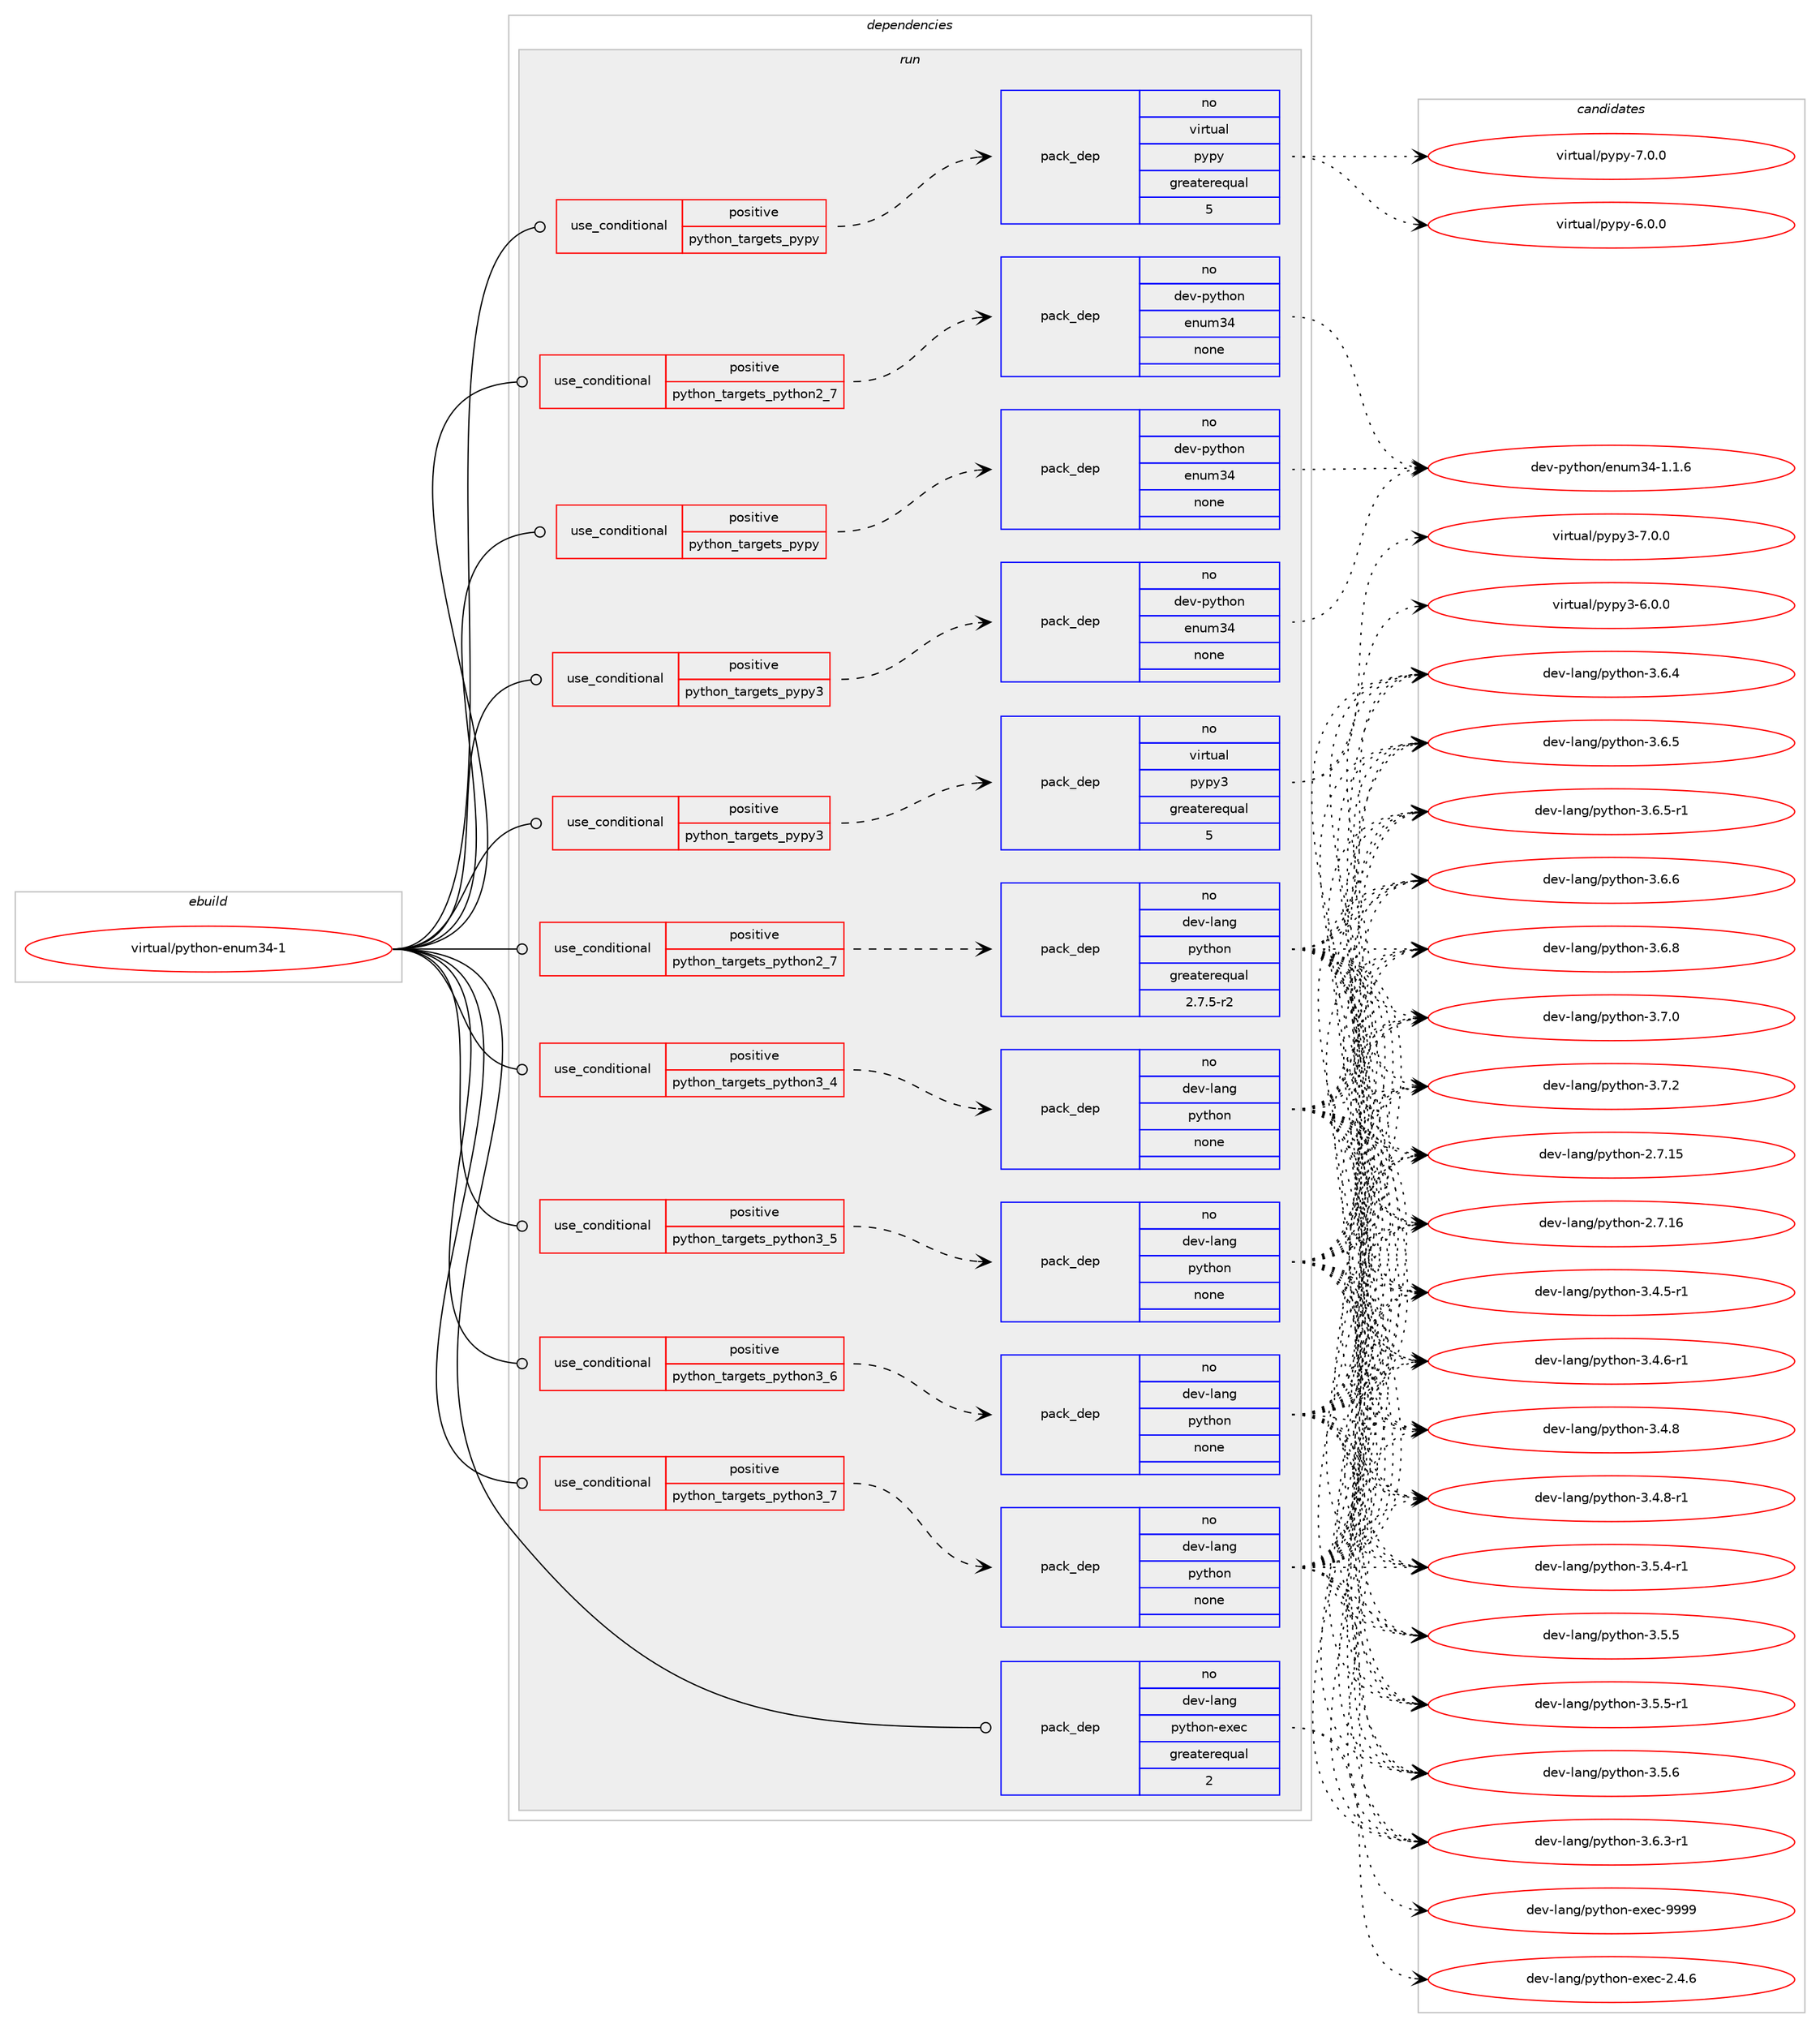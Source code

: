 digraph prolog {

# *************
# Graph options
# *************

newrank=true;
concentrate=true;
compound=true;
graph [rankdir=LR,fontname=Helvetica,fontsize=10,ranksep=1.5];#, ranksep=2.5, nodesep=0.2];
edge  [arrowhead=vee];
node  [fontname=Helvetica,fontsize=10];

# **********
# The ebuild
# **********

subgraph cluster_leftcol {
color=gray;
rank=same;
label=<<i>ebuild</i>>;
id [label="virtual/python-enum34-1", color=red, width=4, href="../virtual/python-enum34-1.svg"];
}

# ****************
# The dependencies
# ****************

subgraph cluster_midcol {
color=gray;
label=<<i>dependencies</i>>;
subgraph cluster_compile {
fillcolor="#eeeeee";
style=filled;
label=<<i>compile</i>>;
}
subgraph cluster_compileandrun {
fillcolor="#eeeeee";
style=filled;
label=<<i>compile and run</i>>;
}
subgraph cluster_run {
fillcolor="#eeeeee";
style=filled;
label=<<i>run</i>>;
subgraph cond462665 {
dependency1742941 [label=<<TABLE BORDER="0" CELLBORDER="1" CELLSPACING="0" CELLPADDING="4"><TR><TD ROWSPAN="3" CELLPADDING="10">use_conditional</TD></TR><TR><TD>positive</TD></TR><TR><TD>python_targets_pypy</TD></TR></TABLE>>, shape=none, color=red];
subgraph pack1251190 {
dependency1742942 [label=<<TABLE BORDER="0" CELLBORDER="1" CELLSPACING="0" CELLPADDING="4" WIDTH="220"><TR><TD ROWSPAN="6" CELLPADDING="30">pack_dep</TD></TR><TR><TD WIDTH="110">no</TD></TR><TR><TD>dev-python</TD></TR><TR><TD>enum34</TD></TR><TR><TD>none</TD></TR><TR><TD></TD></TR></TABLE>>, shape=none, color=blue];
}
dependency1742941:e -> dependency1742942:w [weight=20,style="dashed",arrowhead="vee"];
}
id:e -> dependency1742941:w [weight=20,style="solid",arrowhead="odot"];
subgraph cond462666 {
dependency1742943 [label=<<TABLE BORDER="0" CELLBORDER="1" CELLSPACING="0" CELLPADDING="4"><TR><TD ROWSPAN="3" CELLPADDING="10">use_conditional</TD></TR><TR><TD>positive</TD></TR><TR><TD>python_targets_pypy</TD></TR></TABLE>>, shape=none, color=red];
subgraph pack1251191 {
dependency1742944 [label=<<TABLE BORDER="0" CELLBORDER="1" CELLSPACING="0" CELLPADDING="4" WIDTH="220"><TR><TD ROWSPAN="6" CELLPADDING="30">pack_dep</TD></TR><TR><TD WIDTH="110">no</TD></TR><TR><TD>virtual</TD></TR><TR><TD>pypy</TD></TR><TR><TD>greaterequal</TD></TR><TR><TD>5</TD></TR></TABLE>>, shape=none, color=blue];
}
dependency1742943:e -> dependency1742944:w [weight=20,style="dashed",arrowhead="vee"];
}
id:e -> dependency1742943:w [weight=20,style="solid",arrowhead="odot"];
subgraph cond462667 {
dependency1742945 [label=<<TABLE BORDER="0" CELLBORDER="1" CELLSPACING="0" CELLPADDING="4"><TR><TD ROWSPAN="3" CELLPADDING="10">use_conditional</TD></TR><TR><TD>positive</TD></TR><TR><TD>python_targets_pypy3</TD></TR></TABLE>>, shape=none, color=red];
subgraph pack1251192 {
dependency1742946 [label=<<TABLE BORDER="0" CELLBORDER="1" CELLSPACING="0" CELLPADDING="4" WIDTH="220"><TR><TD ROWSPAN="6" CELLPADDING="30">pack_dep</TD></TR><TR><TD WIDTH="110">no</TD></TR><TR><TD>dev-python</TD></TR><TR><TD>enum34</TD></TR><TR><TD>none</TD></TR><TR><TD></TD></TR></TABLE>>, shape=none, color=blue];
}
dependency1742945:e -> dependency1742946:w [weight=20,style="dashed",arrowhead="vee"];
}
id:e -> dependency1742945:w [weight=20,style="solid",arrowhead="odot"];
subgraph cond462668 {
dependency1742947 [label=<<TABLE BORDER="0" CELLBORDER="1" CELLSPACING="0" CELLPADDING="4"><TR><TD ROWSPAN="3" CELLPADDING="10">use_conditional</TD></TR><TR><TD>positive</TD></TR><TR><TD>python_targets_pypy3</TD></TR></TABLE>>, shape=none, color=red];
subgraph pack1251193 {
dependency1742948 [label=<<TABLE BORDER="0" CELLBORDER="1" CELLSPACING="0" CELLPADDING="4" WIDTH="220"><TR><TD ROWSPAN="6" CELLPADDING="30">pack_dep</TD></TR><TR><TD WIDTH="110">no</TD></TR><TR><TD>virtual</TD></TR><TR><TD>pypy3</TD></TR><TR><TD>greaterequal</TD></TR><TR><TD>5</TD></TR></TABLE>>, shape=none, color=blue];
}
dependency1742947:e -> dependency1742948:w [weight=20,style="dashed",arrowhead="vee"];
}
id:e -> dependency1742947:w [weight=20,style="solid",arrowhead="odot"];
subgraph cond462669 {
dependency1742949 [label=<<TABLE BORDER="0" CELLBORDER="1" CELLSPACING="0" CELLPADDING="4"><TR><TD ROWSPAN="3" CELLPADDING="10">use_conditional</TD></TR><TR><TD>positive</TD></TR><TR><TD>python_targets_python2_7</TD></TR></TABLE>>, shape=none, color=red];
subgraph pack1251194 {
dependency1742950 [label=<<TABLE BORDER="0" CELLBORDER="1" CELLSPACING="0" CELLPADDING="4" WIDTH="220"><TR><TD ROWSPAN="6" CELLPADDING="30">pack_dep</TD></TR><TR><TD WIDTH="110">no</TD></TR><TR><TD>dev-lang</TD></TR><TR><TD>python</TD></TR><TR><TD>greaterequal</TD></TR><TR><TD>2.7.5-r2</TD></TR></TABLE>>, shape=none, color=blue];
}
dependency1742949:e -> dependency1742950:w [weight=20,style="dashed",arrowhead="vee"];
}
id:e -> dependency1742949:w [weight=20,style="solid",arrowhead="odot"];
subgraph cond462670 {
dependency1742951 [label=<<TABLE BORDER="0" CELLBORDER="1" CELLSPACING="0" CELLPADDING="4"><TR><TD ROWSPAN="3" CELLPADDING="10">use_conditional</TD></TR><TR><TD>positive</TD></TR><TR><TD>python_targets_python2_7</TD></TR></TABLE>>, shape=none, color=red];
subgraph pack1251195 {
dependency1742952 [label=<<TABLE BORDER="0" CELLBORDER="1" CELLSPACING="0" CELLPADDING="4" WIDTH="220"><TR><TD ROWSPAN="6" CELLPADDING="30">pack_dep</TD></TR><TR><TD WIDTH="110">no</TD></TR><TR><TD>dev-python</TD></TR><TR><TD>enum34</TD></TR><TR><TD>none</TD></TR><TR><TD></TD></TR></TABLE>>, shape=none, color=blue];
}
dependency1742951:e -> dependency1742952:w [weight=20,style="dashed",arrowhead="vee"];
}
id:e -> dependency1742951:w [weight=20,style="solid",arrowhead="odot"];
subgraph cond462671 {
dependency1742953 [label=<<TABLE BORDER="0" CELLBORDER="1" CELLSPACING="0" CELLPADDING="4"><TR><TD ROWSPAN="3" CELLPADDING="10">use_conditional</TD></TR><TR><TD>positive</TD></TR><TR><TD>python_targets_python3_4</TD></TR></TABLE>>, shape=none, color=red];
subgraph pack1251196 {
dependency1742954 [label=<<TABLE BORDER="0" CELLBORDER="1" CELLSPACING="0" CELLPADDING="4" WIDTH="220"><TR><TD ROWSPAN="6" CELLPADDING="30">pack_dep</TD></TR><TR><TD WIDTH="110">no</TD></TR><TR><TD>dev-lang</TD></TR><TR><TD>python</TD></TR><TR><TD>none</TD></TR><TR><TD></TD></TR></TABLE>>, shape=none, color=blue];
}
dependency1742953:e -> dependency1742954:w [weight=20,style="dashed",arrowhead="vee"];
}
id:e -> dependency1742953:w [weight=20,style="solid",arrowhead="odot"];
subgraph cond462672 {
dependency1742955 [label=<<TABLE BORDER="0" CELLBORDER="1" CELLSPACING="0" CELLPADDING="4"><TR><TD ROWSPAN="3" CELLPADDING="10">use_conditional</TD></TR><TR><TD>positive</TD></TR><TR><TD>python_targets_python3_5</TD></TR></TABLE>>, shape=none, color=red];
subgraph pack1251197 {
dependency1742956 [label=<<TABLE BORDER="0" CELLBORDER="1" CELLSPACING="0" CELLPADDING="4" WIDTH="220"><TR><TD ROWSPAN="6" CELLPADDING="30">pack_dep</TD></TR><TR><TD WIDTH="110">no</TD></TR><TR><TD>dev-lang</TD></TR><TR><TD>python</TD></TR><TR><TD>none</TD></TR><TR><TD></TD></TR></TABLE>>, shape=none, color=blue];
}
dependency1742955:e -> dependency1742956:w [weight=20,style="dashed",arrowhead="vee"];
}
id:e -> dependency1742955:w [weight=20,style="solid",arrowhead="odot"];
subgraph cond462673 {
dependency1742957 [label=<<TABLE BORDER="0" CELLBORDER="1" CELLSPACING="0" CELLPADDING="4"><TR><TD ROWSPAN="3" CELLPADDING="10">use_conditional</TD></TR><TR><TD>positive</TD></TR><TR><TD>python_targets_python3_6</TD></TR></TABLE>>, shape=none, color=red];
subgraph pack1251198 {
dependency1742958 [label=<<TABLE BORDER="0" CELLBORDER="1" CELLSPACING="0" CELLPADDING="4" WIDTH="220"><TR><TD ROWSPAN="6" CELLPADDING="30">pack_dep</TD></TR><TR><TD WIDTH="110">no</TD></TR><TR><TD>dev-lang</TD></TR><TR><TD>python</TD></TR><TR><TD>none</TD></TR><TR><TD></TD></TR></TABLE>>, shape=none, color=blue];
}
dependency1742957:e -> dependency1742958:w [weight=20,style="dashed",arrowhead="vee"];
}
id:e -> dependency1742957:w [weight=20,style="solid",arrowhead="odot"];
subgraph cond462674 {
dependency1742959 [label=<<TABLE BORDER="0" CELLBORDER="1" CELLSPACING="0" CELLPADDING="4"><TR><TD ROWSPAN="3" CELLPADDING="10">use_conditional</TD></TR><TR><TD>positive</TD></TR><TR><TD>python_targets_python3_7</TD></TR></TABLE>>, shape=none, color=red];
subgraph pack1251199 {
dependency1742960 [label=<<TABLE BORDER="0" CELLBORDER="1" CELLSPACING="0" CELLPADDING="4" WIDTH="220"><TR><TD ROWSPAN="6" CELLPADDING="30">pack_dep</TD></TR><TR><TD WIDTH="110">no</TD></TR><TR><TD>dev-lang</TD></TR><TR><TD>python</TD></TR><TR><TD>none</TD></TR><TR><TD></TD></TR></TABLE>>, shape=none, color=blue];
}
dependency1742959:e -> dependency1742960:w [weight=20,style="dashed",arrowhead="vee"];
}
id:e -> dependency1742959:w [weight=20,style="solid",arrowhead="odot"];
subgraph pack1251200 {
dependency1742961 [label=<<TABLE BORDER="0" CELLBORDER="1" CELLSPACING="0" CELLPADDING="4" WIDTH="220"><TR><TD ROWSPAN="6" CELLPADDING="30">pack_dep</TD></TR><TR><TD WIDTH="110">no</TD></TR><TR><TD>dev-lang</TD></TR><TR><TD>python-exec</TD></TR><TR><TD>greaterequal</TD></TR><TR><TD>2</TD></TR></TABLE>>, shape=none, color=blue];
}
id:e -> dependency1742961:w [weight=20,style="solid",arrowhead="odot"];
}
}

# **************
# The candidates
# **************

subgraph cluster_choices {
rank=same;
color=gray;
label=<<i>candidates</i>>;

subgraph choice1251190 {
color=black;
nodesep=1;
choice10010111845112121116104111110471011101171095152454946494654 [label="dev-python/enum34-1.1.6", color=red, width=4,href="../dev-python/enum34-1.1.6.svg"];
dependency1742942:e -> choice10010111845112121116104111110471011101171095152454946494654:w [style=dotted,weight="100"];
}
subgraph choice1251191 {
color=black;
nodesep=1;
choice1181051141161179710847112121112121455446484648 [label="virtual/pypy-6.0.0", color=red, width=4,href="../virtual/pypy-6.0.0.svg"];
choice1181051141161179710847112121112121455546484648 [label="virtual/pypy-7.0.0", color=red, width=4,href="../virtual/pypy-7.0.0.svg"];
dependency1742944:e -> choice1181051141161179710847112121112121455446484648:w [style=dotted,weight="100"];
dependency1742944:e -> choice1181051141161179710847112121112121455546484648:w [style=dotted,weight="100"];
}
subgraph choice1251192 {
color=black;
nodesep=1;
choice10010111845112121116104111110471011101171095152454946494654 [label="dev-python/enum34-1.1.6", color=red, width=4,href="../dev-python/enum34-1.1.6.svg"];
dependency1742946:e -> choice10010111845112121116104111110471011101171095152454946494654:w [style=dotted,weight="100"];
}
subgraph choice1251193 {
color=black;
nodesep=1;
choice118105114116117971084711212111212151455446484648 [label="virtual/pypy3-6.0.0", color=red, width=4,href="../virtual/pypy3-6.0.0.svg"];
choice118105114116117971084711212111212151455546484648 [label="virtual/pypy3-7.0.0", color=red, width=4,href="../virtual/pypy3-7.0.0.svg"];
dependency1742948:e -> choice118105114116117971084711212111212151455446484648:w [style=dotted,weight="100"];
dependency1742948:e -> choice118105114116117971084711212111212151455546484648:w [style=dotted,weight="100"];
}
subgraph choice1251194 {
color=black;
nodesep=1;
choice10010111845108971101034711212111610411111045504655464953 [label="dev-lang/python-2.7.15", color=red, width=4,href="../dev-lang/python-2.7.15.svg"];
choice10010111845108971101034711212111610411111045504655464954 [label="dev-lang/python-2.7.16", color=red, width=4,href="../dev-lang/python-2.7.16.svg"];
choice1001011184510897110103471121211161041111104551465246534511449 [label="dev-lang/python-3.4.5-r1", color=red, width=4,href="../dev-lang/python-3.4.5-r1.svg"];
choice1001011184510897110103471121211161041111104551465246544511449 [label="dev-lang/python-3.4.6-r1", color=red, width=4,href="../dev-lang/python-3.4.6-r1.svg"];
choice100101118451089711010347112121116104111110455146524656 [label="dev-lang/python-3.4.8", color=red, width=4,href="../dev-lang/python-3.4.8.svg"];
choice1001011184510897110103471121211161041111104551465246564511449 [label="dev-lang/python-3.4.8-r1", color=red, width=4,href="../dev-lang/python-3.4.8-r1.svg"];
choice1001011184510897110103471121211161041111104551465346524511449 [label="dev-lang/python-3.5.4-r1", color=red, width=4,href="../dev-lang/python-3.5.4-r1.svg"];
choice100101118451089711010347112121116104111110455146534653 [label="dev-lang/python-3.5.5", color=red, width=4,href="../dev-lang/python-3.5.5.svg"];
choice1001011184510897110103471121211161041111104551465346534511449 [label="dev-lang/python-3.5.5-r1", color=red, width=4,href="../dev-lang/python-3.5.5-r1.svg"];
choice100101118451089711010347112121116104111110455146534654 [label="dev-lang/python-3.5.6", color=red, width=4,href="../dev-lang/python-3.5.6.svg"];
choice1001011184510897110103471121211161041111104551465446514511449 [label="dev-lang/python-3.6.3-r1", color=red, width=4,href="../dev-lang/python-3.6.3-r1.svg"];
choice100101118451089711010347112121116104111110455146544652 [label="dev-lang/python-3.6.4", color=red, width=4,href="../dev-lang/python-3.6.4.svg"];
choice100101118451089711010347112121116104111110455146544653 [label="dev-lang/python-3.6.5", color=red, width=4,href="../dev-lang/python-3.6.5.svg"];
choice1001011184510897110103471121211161041111104551465446534511449 [label="dev-lang/python-3.6.5-r1", color=red, width=4,href="../dev-lang/python-3.6.5-r1.svg"];
choice100101118451089711010347112121116104111110455146544654 [label="dev-lang/python-3.6.6", color=red, width=4,href="../dev-lang/python-3.6.6.svg"];
choice100101118451089711010347112121116104111110455146544656 [label="dev-lang/python-3.6.8", color=red, width=4,href="../dev-lang/python-3.6.8.svg"];
choice100101118451089711010347112121116104111110455146554648 [label="dev-lang/python-3.7.0", color=red, width=4,href="../dev-lang/python-3.7.0.svg"];
choice100101118451089711010347112121116104111110455146554650 [label="dev-lang/python-3.7.2", color=red, width=4,href="../dev-lang/python-3.7.2.svg"];
dependency1742950:e -> choice10010111845108971101034711212111610411111045504655464953:w [style=dotted,weight="100"];
dependency1742950:e -> choice10010111845108971101034711212111610411111045504655464954:w [style=dotted,weight="100"];
dependency1742950:e -> choice1001011184510897110103471121211161041111104551465246534511449:w [style=dotted,weight="100"];
dependency1742950:e -> choice1001011184510897110103471121211161041111104551465246544511449:w [style=dotted,weight="100"];
dependency1742950:e -> choice100101118451089711010347112121116104111110455146524656:w [style=dotted,weight="100"];
dependency1742950:e -> choice1001011184510897110103471121211161041111104551465246564511449:w [style=dotted,weight="100"];
dependency1742950:e -> choice1001011184510897110103471121211161041111104551465346524511449:w [style=dotted,weight="100"];
dependency1742950:e -> choice100101118451089711010347112121116104111110455146534653:w [style=dotted,weight="100"];
dependency1742950:e -> choice1001011184510897110103471121211161041111104551465346534511449:w [style=dotted,weight="100"];
dependency1742950:e -> choice100101118451089711010347112121116104111110455146534654:w [style=dotted,weight="100"];
dependency1742950:e -> choice1001011184510897110103471121211161041111104551465446514511449:w [style=dotted,weight="100"];
dependency1742950:e -> choice100101118451089711010347112121116104111110455146544652:w [style=dotted,weight="100"];
dependency1742950:e -> choice100101118451089711010347112121116104111110455146544653:w [style=dotted,weight="100"];
dependency1742950:e -> choice1001011184510897110103471121211161041111104551465446534511449:w [style=dotted,weight="100"];
dependency1742950:e -> choice100101118451089711010347112121116104111110455146544654:w [style=dotted,weight="100"];
dependency1742950:e -> choice100101118451089711010347112121116104111110455146544656:w [style=dotted,weight="100"];
dependency1742950:e -> choice100101118451089711010347112121116104111110455146554648:w [style=dotted,weight="100"];
dependency1742950:e -> choice100101118451089711010347112121116104111110455146554650:w [style=dotted,weight="100"];
}
subgraph choice1251195 {
color=black;
nodesep=1;
choice10010111845112121116104111110471011101171095152454946494654 [label="dev-python/enum34-1.1.6", color=red, width=4,href="../dev-python/enum34-1.1.6.svg"];
dependency1742952:e -> choice10010111845112121116104111110471011101171095152454946494654:w [style=dotted,weight="100"];
}
subgraph choice1251196 {
color=black;
nodesep=1;
choice10010111845108971101034711212111610411111045504655464953 [label="dev-lang/python-2.7.15", color=red, width=4,href="../dev-lang/python-2.7.15.svg"];
choice10010111845108971101034711212111610411111045504655464954 [label="dev-lang/python-2.7.16", color=red, width=4,href="../dev-lang/python-2.7.16.svg"];
choice1001011184510897110103471121211161041111104551465246534511449 [label="dev-lang/python-3.4.5-r1", color=red, width=4,href="../dev-lang/python-3.4.5-r1.svg"];
choice1001011184510897110103471121211161041111104551465246544511449 [label="dev-lang/python-3.4.6-r1", color=red, width=4,href="../dev-lang/python-3.4.6-r1.svg"];
choice100101118451089711010347112121116104111110455146524656 [label="dev-lang/python-3.4.8", color=red, width=4,href="../dev-lang/python-3.4.8.svg"];
choice1001011184510897110103471121211161041111104551465246564511449 [label="dev-lang/python-3.4.8-r1", color=red, width=4,href="../dev-lang/python-3.4.8-r1.svg"];
choice1001011184510897110103471121211161041111104551465346524511449 [label="dev-lang/python-3.5.4-r1", color=red, width=4,href="../dev-lang/python-3.5.4-r1.svg"];
choice100101118451089711010347112121116104111110455146534653 [label="dev-lang/python-3.5.5", color=red, width=4,href="../dev-lang/python-3.5.5.svg"];
choice1001011184510897110103471121211161041111104551465346534511449 [label="dev-lang/python-3.5.5-r1", color=red, width=4,href="../dev-lang/python-3.5.5-r1.svg"];
choice100101118451089711010347112121116104111110455146534654 [label="dev-lang/python-3.5.6", color=red, width=4,href="../dev-lang/python-3.5.6.svg"];
choice1001011184510897110103471121211161041111104551465446514511449 [label="dev-lang/python-3.6.3-r1", color=red, width=4,href="../dev-lang/python-3.6.3-r1.svg"];
choice100101118451089711010347112121116104111110455146544652 [label="dev-lang/python-3.6.4", color=red, width=4,href="../dev-lang/python-3.6.4.svg"];
choice100101118451089711010347112121116104111110455146544653 [label="dev-lang/python-3.6.5", color=red, width=4,href="../dev-lang/python-3.6.5.svg"];
choice1001011184510897110103471121211161041111104551465446534511449 [label="dev-lang/python-3.6.5-r1", color=red, width=4,href="../dev-lang/python-3.6.5-r1.svg"];
choice100101118451089711010347112121116104111110455146544654 [label="dev-lang/python-3.6.6", color=red, width=4,href="../dev-lang/python-3.6.6.svg"];
choice100101118451089711010347112121116104111110455146544656 [label="dev-lang/python-3.6.8", color=red, width=4,href="../dev-lang/python-3.6.8.svg"];
choice100101118451089711010347112121116104111110455146554648 [label="dev-lang/python-3.7.0", color=red, width=4,href="../dev-lang/python-3.7.0.svg"];
choice100101118451089711010347112121116104111110455146554650 [label="dev-lang/python-3.7.2", color=red, width=4,href="../dev-lang/python-3.7.2.svg"];
dependency1742954:e -> choice10010111845108971101034711212111610411111045504655464953:w [style=dotted,weight="100"];
dependency1742954:e -> choice10010111845108971101034711212111610411111045504655464954:w [style=dotted,weight="100"];
dependency1742954:e -> choice1001011184510897110103471121211161041111104551465246534511449:w [style=dotted,weight="100"];
dependency1742954:e -> choice1001011184510897110103471121211161041111104551465246544511449:w [style=dotted,weight="100"];
dependency1742954:e -> choice100101118451089711010347112121116104111110455146524656:w [style=dotted,weight="100"];
dependency1742954:e -> choice1001011184510897110103471121211161041111104551465246564511449:w [style=dotted,weight="100"];
dependency1742954:e -> choice1001011184510897110103471121211161041111104551465346524511449:w [style=dotted,weight="100"];
dependency1742954:e -> choice100101118451089711010347112121116104111110455146534653:w [style=dotted,weight="100"];
dependency1742954:e -> choice1001011184510897110103471121211161041111104551465346534511449:w [style=dotted,weight="100"];
dependency1742954:e -> choice100101118451089711010347112121116104111110455146534654:w [style=dotted,weight="100"];
dependency1742954:e -> choice1001011184510897110103471121211161041111104551465446514511449:w [style=dotted,weight="100"];
dependency1742954:e -> choice100101118451089711010347112121116104111110455146544652:w [style=dotted,weight="100"];
dependency1742954:e -> choice100101118451089711010347112121116104111110455146544653:w [style=dotted,weight="100"];
dependency1742954:e -> choice1001011184510897110103471121211161041111104551465446534511449:w [style=dotted,weight="100"];
dependency1742954:e -> choice100101118451089711010347112121116104111110455146544654:w [style=dotted,weight="100"];
dependency1742954:e -> choice100101118451089711010347112121116104111110455146544656:w [style=dotted,weight="100"];
dependency1742954:e -> choice100101118451089711010347112121116104111110455146554648:w [style=dotted,weight="100"];
dependency1742954:e -> choice100101118451089711010347112121116104111110455146554650:w [style=dotted,weight="100"];
}
subgraph choice1251197 {
color=black;
nodesep=1;
choice10010111845108971101034711212111610411111045504655464953 [label="dev-lang/python-2.7.15", color=red, width=4,href="../dev-lang/python-2.7.15.svg"];
choice10010111845108971101034711212111610411111045504655464954 [label="dev-lang/python-2.7.16", color=red, width=4,href="../dev-lang/python-2.7.16.svg"];
choice1001011184510897110103471121211161041111104551465246534511449 [label="dev-lang/python-3.4.5-r1", color=red, width=4,href="../dev-lang/python-3.4.5-r1.svg"];
choice1001011184510897110103471121211161041111104551465246544511449 [label="dev-lang/python-3.4.6-r1", color=red, width=4,href="../dev-lang/python-3.4.6-r1.svg"];
choice100101118451089711010347112121116104111110455146524656 [label="dev-lang/python-3.4.8", color=red, width=4,href="../dev-lang/python-3.4.8.svg"];
choice1001011184510897110103471121211161041111104551465246564511449 [label="dev-lang/python-3.4.8-r1", color=red, width=4,href="../dev-lang/python-3.4.8-r1.svg"];
choice1001011184510897110103471121211161041111104551465346524511449 [label="dev-lang/python-3.5.4-r1", color=red, width=4,href="../dev-lang/python-3.5.4-r1.svg"];
choice100101118451089711010347112121116104111110455146534653 [label="dev-lang/python-3.5.5", color=red, width=4,href="../dev-lang/python-3.5.5.svg"];
choice1001011184510897110103471121211161041111104551465346534511449 [label="dev-lang/python-3.5.5-r1", color=red, width=4,href="../dev-lang/python-3.5.5-r1.svg"];
choice100101118451089711010347112121116104111110455146534654 [label="dev-lang/python-3.5.6", color=red, width=4,href="../dev-lang/python-3.5.6.svg"];
choice1001011184510897110103471121211161041111104551465446514511449 [label="dev-lang/python-3.6.3-r1", color=red, width=4,href="../dev-lang/python-3.6.3-r1.svg"];
choice100101118451089711010347112121116104111110455146544652 [label="dev-lang/python-3.6.4", color=red, width=4,href="../dev-lang/python-3.6.4.svg"];
choice100101118451089711010347112121116104111110455146544653 [label="dev-lang/python-3.6.5", color=red, width=4,href="../dev-lang/python-3.6.5.svg"];
choice1001011184510897110103471121211161041111104551465446534511449 [label="dev-lang/python-3.6.5-r1", color=red, width=4,href="../dev-lang/python-3.6.5-r1.svg"];
choice100101118451089711010347112121116104111110455146544654 [label="dev-lang/python-3.6.6", color=red, width=4,href="../dev-lang/python-3.6.6.svg"];
choice100101118451089711010347112121116104111110455146544656 [label="dev-lang/python-3.6.8", color=red, width=4,href="../dev-lang/python-3.6.8.svg"];
choice100101118451089711010347112121116104111110455146554648 [label="dev-lang/python-3.7.0", color=red, width=4,href="../dev-lang/python-3.7.0.svg"];
choice100101118451089711010347112121116104111110455146554650 [label="dev-lang/python-3.7.2", color=red, width=4,href="../dev-lang/python-3.7.2.svg"];
dependency1742956:e -> choice10010111845108971101034711212111610411111045504655464953:w [style=dotted,weight="100"];
dependency1742956:e -> choice10010111845108971101034711212111610411111045504655464954:w [style=dotted,weight="100"];
dependency1742956:e -> choice1001011184510897110103471121211161041111104551465246534511449:w [style=dotted,weight="100"];
dependency1742956:e -> choice1001011184510897110103471121211161041111104551465246544511449:w [style=dotted,weight="100"];
dependency1742956:e -> choice100101118451089711010347112121116104111110455146524656:w [style=dotted,weight="100"];
dependency1742956:e -> choice1001011184510897110103471121211161041111104551465246564511449:w [style=dotted,weight="100"];
dependency1742956:e -> choice1001011184510897110103471121211161041111104551465346524511449:w [style=dotted,weight="100"];
dependency1742956:e -> choice100101118451089711010347112121116104111110455146534653:w [style=dotted,weight="100"];
dependency1742956:e -> choice1001011184510897110103471121211161041111104551465346534511449:w [style=dotted,weight="100"];
dependency1742956:e -> choice100101118451089711010347112121116104111110455146534654:w [style=dotted,weight="100"];
dependency1742956:e -> choice1001011184510897110103471121211161041111104551465446514511449:w [style=dotted,weight="100"];
dependency1742956:e -> choice100101118451089711010347112121116104111110455146544652:w [style=dotted,weight="100"];
dependency1742956:e -> choice100101118451089711010347112121116104111110455146544653:w [style=dotted,weight="100"];
dependency1742956:e -> choice1001011184510897110103471121211161041111104551465446534511449:w [style=dotted,weight="100"];
dependency1742956:e -> choice100101118451089711010347112121116104111110455146544654:w [style=dotted,weight="100"];
dependency1742956:e -> choice100101118451089711010347112121116104111110455146544656:w [style=dotted,weight="100"];
dependency1742956:e -> choice100101118451089711010347112121116104111110455146554648:w [style=dotted,weight="100"];
dependency1742956:e -> choice100101118451089711010347112121116104111110455146554650:w [style=dotted,weight="100"];
}
subgraph choice1251198 {
color=black;
nodesep=1;
choice10010111845108971101034711212111610411111045504655464953 [label="dev-lang/python-2.7.15", color=red, width=4,href="../dev-lang/python-2.7.15.svg"];
choice10010111845108971101034711212111610411111045504655464954 [label="dev-lang/python-2.7.16", color=red, width=4,href="../dev-lang/python-2.7.16.svg"];
choice1001011184510897110103471121211161041111104551465246534511449 [label="dev-lang/python-3.4.5-r1", color=red, width=4,href="../dev-lang/python-3.4.5-r1.svg"];
choice1001011184510897110103471121211161041111104551465246544511449 [label="dev-lang/python-3.4.6-r1", color=red, width=4,href="../dev-lang/python-3.4.6-r1.svg"];
choice100101118451089711010347112121116104111110455146524656 [label="dev-lang/python-3.4.8", color=red, width=4,href="../dev-lang/python-3.4.8.svg"];
choice1001011184510897110103471121211161041111104551465246564511449 [label="dev-lang/python-3.4.8-r1", color=red, width=4,href="../dev-lang/python-3.4.8-r1.svg"];
choice1001011184510897110103471121211161041111104551465346524511449 [label="dev-lang/python-3.5.4-r1", color=red, width=4,href="../dev-lang/python-3.5.4-r1.svg"];
choice100101118451089711010347112121116104111110455146534653 [label="dev-lang/python-3.5.5", color=red, width=4,href="../dev-lang/python-3.5.5.svg"];
choice1001011184510897110103471121211161041111104551465346534511449 [label="dev-lang/python-3.5.5-r1", color=red, width=4,href="../dev-lang/python-3.5.5-r1.svg"];
choice100101118451089711010347112121116104111110455146534654 [label="dev-lang/python-3.5.6", color=red, width=4,href="../dev-lang/python-3.5.6.svg"];
choice1001011184510897110103471121211161041111104551465446514511449 [label="dev-lang/python-3.6.3-r1", color=red, width=4,href="../dev-lang/python-3.6.3-r1.svg"];
choice100101118451089711010347112121116104111110455146544652 [label="dev-lang/python-3.6.4", color=red, width=4,href="../dev-lang/python-3.6.4.svg"];
choice100101118451089711010347112121116104111110455146544653 [label="dev-lang/python-3.6.5", color=red, width=4,href="../dev-lang/python-3.6.5.svg"];
choice1001011184510897110103471121211161041111104551465446534511449 [label="dev-lang/python-3.6.5-r1", color=red, width=4,href="../dev-lang/python-3.6.5-r1.svg"];
choice100101118451089711010347112121116104111110455146544654 [label="dev-lang/python-3.6.6", color=red, width=4,href="../dev-lang/python-3.6.6.svg"];
choice100101118451089711010347112121116104111110455146544656 [label="dev-lang/python-3.6.8", color=red, width=4,href="../dev-lang/python-3.6.8.svg"];
choice100101118451089711010347112121116104111110455146554648 [label="dev-lang/python-3.7.0", color=red, width=4,href="../dev-lang/python-3.7.0.svg"];
choice100101118451089711010347112121116104111110455146554650 [label="dev-lang/python-3.7.2", color=red, width=4,href="../dev-lang/python-3.7.2.svg"];
dependency1742958:e -> choice10010111845108971101034711212111610411111045504655464953:w [style=dotted,weight="100"];
dependency1742958:e -> choice10010111845108971101034711212111610411111045504655464954:w [style=dotted,weight="100"];
dependency1742958:e -> choice1001011184510897110103471121211161041111104551465246534511449:w [style=dotted,weight="100"];
dependency1742958:e -> choice1001011184510897110103471121211161041111104551465246544511449:w [style=dotted,weight="100"];
dependency1742958:e -> choice100101118451089711010347112121116104111110455146524656:w [style=dotted,weight="100"];
dependency1742958:e -> choice1001011184510897110103471121211161041111104551465246564511449:w [style=dotted,weight="100"];
dependency1742958:e -> choice1001011184510897110103471121211161041111104551465346524511449:w [style=dotted,weight="100"];
dependency1742958:e -> choice100101118451089711010347112121116104111110455146534653:w [style=dotted,weight="100"];
dependency1742958:e -> choice1001011184510897110103471121211161041111104551465346534511449:w [style=dotted,weight="100"];
dependency1742958:e -> choice100101118451089711010347112121116104111110455146534654:w [style=dotted,weight="100"];
dependency1742958:e -> choice1001011184510897110103471121211161041111104551465446514511449:w [style=dotted,weight="100"];
dependency1742958:e -> choice100101118451089711010347112121116104111110455146544652:w [style=dotted,weight="100"];
dependency1742958:e -> choice100101118451089711010347112121116104111110455146544653:w [style=dotted,weight="100"];
dependency1742958:e -> choice1001011184510897110103471121211161041111104551465446534511449:w [style=dotted,weight="100"];
dependency1742958:e -> choice100101118451089711010347112121116104111110455146544654:w [style=dotted,weight="100"];
dependency1742958:e -> choice100101118451089711010347112121116104111110455146544656:w [style=dotted,weight="100"];
dependency1742958:e -> choice100101118451089711010347112121116104111110455146554648:w [style=dotted,weight="100"];
dependency1742958:e -> choice100101118451089711010347112121116104111110455146554650:w [style=dotted,weight="100"];
}
subgraph choice1251199 {
color=black;
nodesep=1;
choice10010111845108971101034711212111610411111045504655464953 [label="dev-lang/python-2.7.15", color=red, width=4,href="../dev-lang/python-2.7.15.svg"];
choice10010111845108971101034711212111610411111045504655464954 [label="dev-lang/python-2.7.16", color=red, width=4,href="../dev-lang/python-2.7.16.svg"];
choice1001011184510897110103471121211161041111104551465246534511449 [label="dev-lang/python-3.4.5-r1", color=red, width=4,href="../dev-lang/python-3.4.5-r1.svg"];
choice1001011184510897110103471121211161041111104551465246544511449 [label="dev-lang/python-3.4.6-r1", color=red, width=4,href="../dev-lang/python-3.4.6-r1.svg"];
choice100101118451089711010347112121116104111110455146524656 [label="dev-lang/python-3.4.8", color=red, width=4,href="../dev-lang/python-3.4.8.svg"];
choice1001011184510897110103471121211161041111104551465246564511449 [label="dev-lang/python-3.4.8-r1", color=red, width=4,href="../dev-lang/python-3.4.8-r1.svg"];
choice1001011184510897110103471121211161041111104551465346524511449 [label="dev-lang/python-3.5.4-r1", color=red, width=4,href="../dev-lang/python-3.5.4-r1.svg"];
choice100101118451089711010347112121116104111110455146534653 [label="dev-lang/python-3.5.5", color=red, width=4,href="../dev-lang/python-3.5.5.svg"];
choice1001011184510897110103471121211161041111104551465346534511449 [label="dev-lang/python-3.5.5-r1", color=red, width=4,href="../dev-lang/python-3.5.5-r1.svg"];
choice100101118451089711010347112121116104111110455146534654 [label="dev-lang/python-3.5.6", color=red, width=4,href="../dev-lang/python-3.5.6.svg"];
choice1001011184510897110103471121211161041111104551465446514511449 [label="dev-lang/python-3.6.3-r1", color=red, width=4,href="../dev-lang/python-3.6.3-r1.svg"];
choice100101118451089711010347112121116104111110455146544652 [label="dev-lang/python-3.6.4", color=red, width=4,href="../dev-lang/python-3.6.4.svg"];
choice100101118451089711010347112121116104111110455146544653 [label="dev-lang/python-3.6.5", color=red, width=4,href="../dev-lang/python-3.6.5.svg"];
choice1001011184510897110103471121211161041111104551465446534511449 [label="dev-lang/python-3.6.5-r1", color=red, width=4,href="../dev-lang/python-3.6.5-r1.svg"];
choice100101118451089711010347112121116104111110455146544654 [label="dev-lang/python-3.6.6", color=red, width=4,href="../dev-lang/python-3.6.6.svg"];
choice100101118451089711010347112121116104111110455146544656 [label="dev-lang/python-3.6.8", color=red, width=4,href="../dev-lang/python-3.6.8.svg"];
choice100101118451089711010347112121116104111110455146554648 [label="dev-lang/python-3.7.0", color=red, width=4,href="../dev-lang/python-3.7.0.svg"];
choice100101118451089711010347112121116104111110455146554650 [label="dev-lang/python-3.7.2", color=red, width=4,href="../dev-lang/python-3.7.2.svg"];
dependency1742960:e -> choice10010111845108971101034711212111610411111045504655464953:w [style=dotted,weight="100"];
dependency1742960:e -> choice10010111845108971101034711212111610411111045504655464954:w [style=dotted,weight="100"];
dependency1742960:e -> choice1001011184510897110103471121211161041111104551465246534511449:w [style=dotted,weight="100"];
dependency1742960:e -> choice1001011184510897110103471121211161041111104551465246544511449:w [style=dotted,weight="100"];
dependency1742960:e -> choice100101118451089711010347112121116104111110455146524656:w [style=dotted,weight="100"];
dependency1742960:e -> choice1001011184510897110103471121211161041111104551465246564511449:w [style=dotted,weight="100"];
dependency1742960:e -> choice1001011184510897110103471121211161041111104551465346524511449:w [style=dotted,weight="100"];
dependency1742960:e -> choice100101118451089711010347112121116104111110455146534653:w [style=dotted,weight="100"];
dependency1742960:e -> choice1001011184510897110103471121211161041111104551465346534511449:w [style=dotted,weight="100"];
dependency1742960:e -> choice100101118451089711010347112121116104111110455146534654:w [style=dotted,weight="100"];
dependency1742960:e -> choice1001011184510897110103471121211161041111104551465446514511449:w [style=dotted,weight="100"];
dependency1742960:e -> choice100101118451089711010347112121116104111110455146544652:w [style=dotted,weight="100"];
dependency1742960:e -> choice100101118451089711010347112121116104111110455146544653:w [style=dotted,weight="100"];
dependency1742960:e -> choice1001011184510897110103471121211161041111104551465446534511449:w [style=dotted,weight="100"];
dependency1742960:e -> choice100101118451089711010347112121116104111110455146544654:w [style=dotted,weight="100"];
dependency1742960:e -> choice100101118451089711010347112121116104111110455146544656:w [style=dotted,weight="100"];
dependency1742960:e -> choice100101118451089711010347112121116104111110455146554648:w [style=dotted,weight="100"];
dependency1742960:e -> choice100101118451089711010347112121116104111110455146554650:w [style=dotted,weight="100"];
}
subgraph choice1251200 {
color=black;
nodesep=1;
choice1001011184510897110103471121211161041111104510112010199455046524654 [label="dev-lang/python-exec-2.4.6", color=red, width=4,href="../dev-lang/python-exec-2.4.6.svg"];
choice10010111845108971101034711212111610411111045101120101994557575757 [label="dev-lang/python-exec-9999", color=red, width=4,href="../dev-lang/python-exec-9999.svg"];
dependency1742961:e -> choice1001011184510897110103471121211161041111104510112010199455046524654:w [style=dotted,weight="100"];
dependency1742961:e -> choice10010111845108971101034711212111610411111045101120101994557575757:w [style=dotted,weight="100"];
}
}

}
